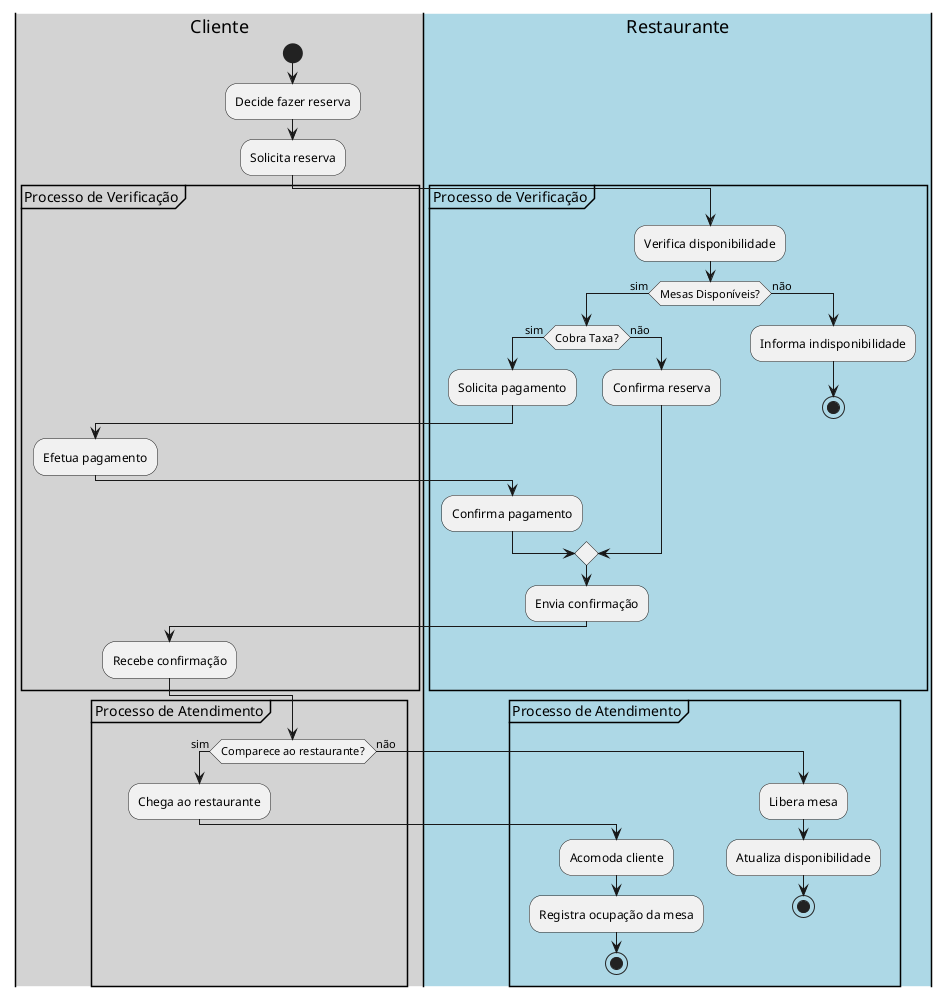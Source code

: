 @startuml
|#lightgrey|Cliente|
start
:Decide fazer reserva;
:Solicita reserva;

|#lightblue|Restaurante|
partition "Processo de Verificação" {
  :Verifica disponibilidade;
  if (Mesas Disponíveis?) then (sim)
    if (Cobra Taxa?) then (sim)
      :Solicita pagamento;
      |Cliente|
      :Efetua pagamento;
      |Restaurante|
      :Confirma pagamento;
    else (não)
      :Confirma reserva;
    endif
    
    :Envia confirmação;
    |Cliente|
    :Recebe confirmação;
  else (não)
    |Restaurante|
    :Informa indisponibilidade;
    stop
  endif
}

partition "Processo de Atendimento" {
  |Cliente|
  if (Comparece ao restaurante?) then (sim)
    :Chega ao restaurante;
    |Restaurante|
    :Acomoda cliente;
    :Registra ocupação da mesa;
    stop
  else (não)
    |Restaurante|
    :Libera mesa;
    :Atualiza disponibilidade;
    stop
  endif
}
@enduml